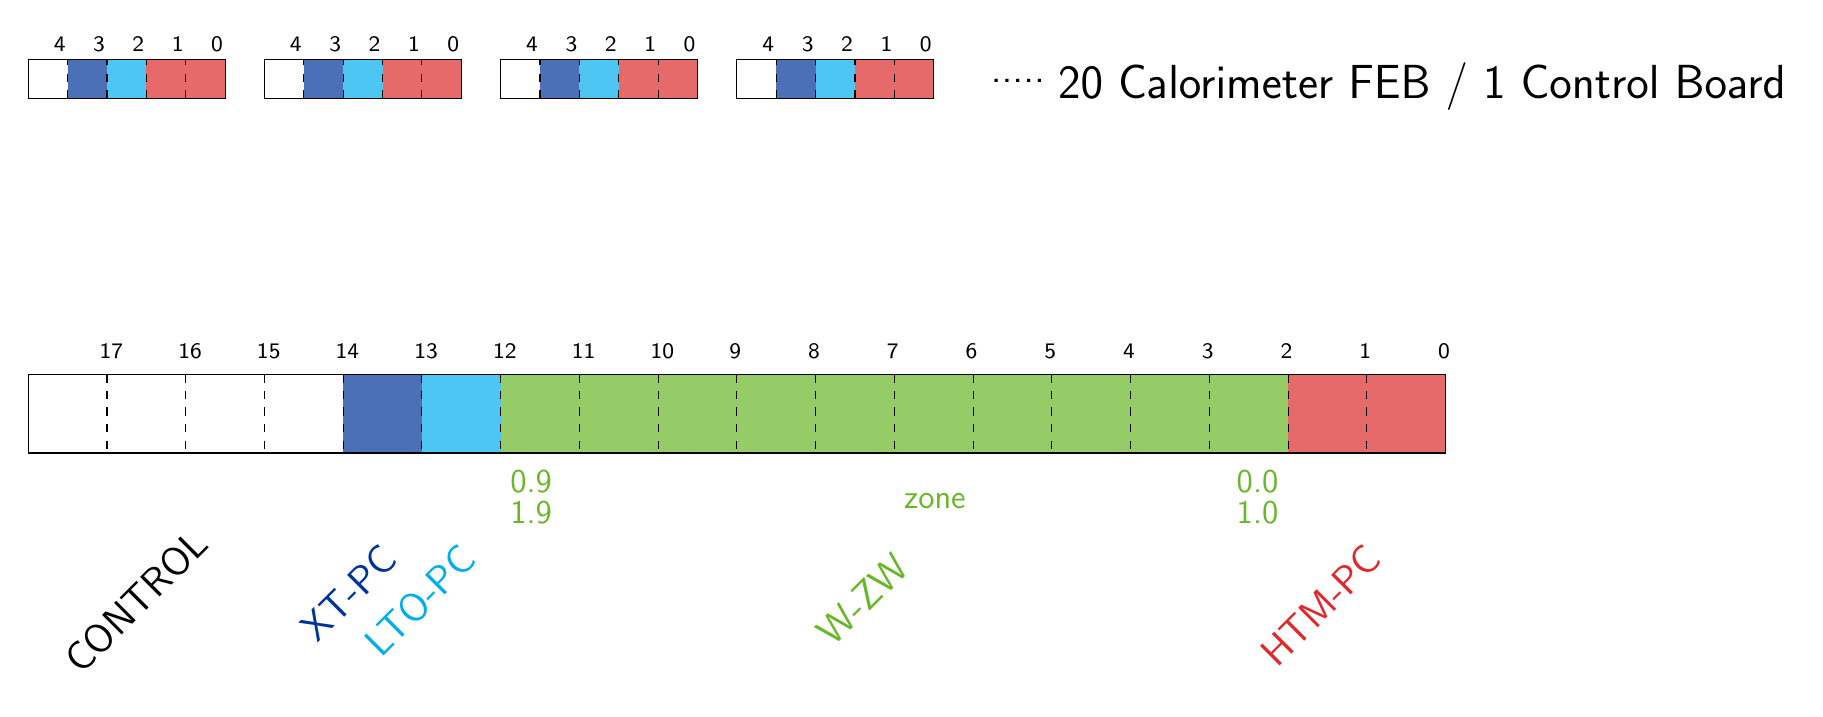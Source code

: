 \begin{tikzpicture}[y=-1cm]
  \definecolor{red}{RGB}{221,42,43}
  \definecolor{green}{RGB}{105,182,40}
  \definecolor{blue}{RGB}{0,51,153}
  \definecolor{orange}{RGB}{192,128,64}
  \definecolor{gray}{gray}{0.5}
  \sf
  \path (8.2,3.9) node[text=black,anchor=base west] {\footnotesize{}0};
  \path (7.7,3.9) node[text=black,anchor=base west] {\footnotesize{}1};
  \path (7.2,3.9) node[text=black,anchor=base west] {\footnotesize{}2};
  \path (6.7,3.9) node[text=black,anchor=base west] {\footnotesize{}3};
  \path (6.2,3.9) node[text=black,anchor=base west] {\footnotesize{}4};
  \path (11.2,3.9) node[text=black,anchor=base west] {\footnotesize{}0};
  \path (10.7,3.9) node[text=black,anchor=base west] {\footnotesize{}1};
  \path (10.2,3.9) node[text=black,anchor=base west] {\footnotesize{}2};
  \path (9.7,3.9) node[text=black,anchor=base west] {\footnotesize{}3};
  \path (9.2,3.9) node[text=black,anchor=base west] {\footnotesize{}4};
  \path (14.2,3.9) node[text=black,anchor=base west] {\footnotesize{}0};
  \path (13.7,3.9) node[text=black,anchor=base west] {\footnotesize{}1};
  \path (13.2,3.9) node[text=black,anchor=base west] {\footnotesize{}2};
  \path (12.7,3.9) node[text=black,anchor=base west] {\footnotesize{}3};
  \path (12.2,3.9) node[text=black,anchor=base west] {\footnotesize{}4};
  \path (17.2,3.9) node[text=black,anchor=base west] {\footnotesize{}0};
  \path (16.7,3.9) node[text=black,anchor=base west] {\footnotesize{}1};
  \path (16.2,3.9) node[text=black,anchor=base west] {\footnotesize{}2};
  \path (15.7,3.9) node[text=black,anchor=base west] {\footnotesize{}3};
  \path (15.2,3.9) node[text=black,anchor=base west] {\footnotesize{}4};
  \path (18.1,4.3) node[text=black,anchor=base west] {\Large{}.....};

  \begin{scope}[xshift=8pt]
    \path (19.5,7.8) node[text=black,anchor=base west] {\footnotesize{}4};
    \path (20.5,7.8) node[text=black,anchor=base west] {\footnotesize{}3};
    \path (21.5,7.8) node[text=black,anchor=base west] {\footnotesize{}2};
    \path (22.5,7.8) node[text=black,anchor=base west] {\footnotesize{}1};
    \path (23.5,7.8) node[text=black,anchor=base west] {\footnotesize{}0};
    \path (15.5,7.8) node[text=black,anchor=base west] {\footnotesize{}8};
    \path (13.5,7.8) node[text=black,anchor=base west] {\footnotesize{}10};
    \path (12.5,7.8) node[text=black,anchor=base west] {\footnotesize{}11};
    \path (11.5,7.8) node[text=black,anchor=base west] {\footnotesize{}12};
    \path (18.5,7.8) node[text=black,anchor=base west] {\footnotesize{}5};
    \path (17.5,7.8) node[text=black,anchor=base west] {\footnotesize{}6};
    \path (16.5,7.8) node[text=black,anchor=base west] {\footnotesize{}7};
    \path (9.5,7.8) node[text=black,anchor=base west] {\footnotesize{}14};
    \path (8.5,7.8) node[text=black,anchor=base west] {\footnotesize{}15};
    \path (7.5,7.8) node[text=black,anchor=base west] {\footnotesize{}16};
    \path (6.5,7.8) node[text=black,anchor=base west] {\footnotesize{}17};
    \path (10.5,7.8) node[text=black,anchor=base west] {\footnotesize{}13};
    \path (14.5,7.8) node[text=black,anchor=base west] {\footnotesize{}9};
  \end{scope}

  \path (23.7,4.5) node[text=black,anchor=base] {\fontsize{16.0}{19.2}\selectfont{}20 Calorimeter FEB / 1 Control Board};

  \path[fill=red!70] (7.5,4) rectangle (8.5,4.5);
  \path[fill=red!70] (10.5,4) rectangle (11.5,4.5);
  \path[fill=red!70] (13.5,4) rectangle (14.5,4.5);
  \path[fill=red!70] (16.5,4) rectangle (17.5,4.5);
  \path[fill=red!70] (22,8) rectangle (24,9);
  \path[fill=cyan!70] (7,4) rectangle (7.5,4.5);
  \path[fill=cyan!70] (10,4) rectangle (10.5,4.5);
  \path[fill=cyan!70] (13,4) rectangle (13.5,4.5);
  \path[fill=cyan!70] (16,4) rectangle (16.5,4.5);
  \path[fill=cyan!70] (11,8) rectangle (12,9);
  \path[fill=blue!70] (12.5,4) rectangle (13,4.5);
  \path[fill=blue!70] (6.5,4) rectangle (7,4.5);
  \path[fill=blue!70] (9.5,4) rectangle (10,4.5);
  \path[fill=blue!70] (15.5,4) rectangle (16,4.5);
  \path[fill=blue!70] (10,8) rectangle (11,9);
  \path[fill=green!70] (12,8) rectangle (22,9);

  \draw[dashed,black] (7.5,4.5) -- (7.5,4);
  \draw[dashed,black] (8,4.5) -- (8,4);
  \draw[dashed,black] (7,4.5) -- (7,4);
  \draw[dashed,black] (6.5,4.5) -- (6.5,4);
  \draw[black] (6,4) rectangle (8.5,4.5);
  \draw[dashed,black] (10.5,4.5) -- (10.5,4);
  \draw[dashed,black] (11,4.5) -- (11,4);
  \draw[dashed,black] (10,4.5) -- (10,4);
  \draw[dashed,black] (9.5,4.5) -- (9.5,4);
  \draw[black] (9,4) rectangle (11.5,4.5);
  \draw[dashed,black] (13.5,4.5) -- (13.5,4);
  \draw[dashed,black] (14,4.5) -- (14,4);
  \draw[dashed,black] (13,4.5) -- (13,4);
  \draw[dashed,black] (12.5,4.5) -- (12.5,4);
  \draw[black] (12,4) rectangle (14.5,4.5);
  \draw[dashed,black] (16.5,4.5) -- (16.5,4);
  \draw[dashed,black] (17,4.5) -- (17,4);
  \draw[dashed,black] (16,4.5) -- (16,4);
  \draw[dashed,black] (15.5,4.5) -- (15.5,4);
  \draw[black] (15,4) rectangle (17.5,4.5);
  \draw[dashed,black] (7,8) -- (7,9);
  \draw[dashed,black] (8,8) -- (8,9);
  \draw[dashed,black] (9,8) -- (9,9);
  \draw[dashed,black] (10,8) -- (10,9);
  \draw[dashed,black] (11,8) -- (11,9);
  \draw[dashed,black] (12,8) -- (12,9);
  \draw[dashed,black] (13,8) -- (13,9);
  \draw[dashed,black] (14,8) -- (14,9);
  \draw[dashed,black] (15,8) -- (15,9);
  \draw[dashed,black] (16,8) -- (16,9);
  \draw[dashed,black] (17,8) -- (17,9);
  \draw[dashed,black] (18,8) -- (18,9);
  \draw[dashed,black] (19,8) -- (19,9);
  \draw[dashed,black] (20,8) -- (20,9);
  \draw[dashed,black] (22,8) -- (22,9);
  \draw[dashed,black] (21,8) -- (21,9);
  \draw[dashed,black] (23,8) -- (23,9);
  \draw[black] (6,8) rectangle (24,9);


  \path (8.4,10.1) node[text=black,anchor=base east,rotate=45.0] {\Large{}CONTROL};
  \path (10.8,10.3) node[text=blue,anchor=base east,rotate=45.0] {\Large{}XT-PC};
  \path (11.8,10.3) node[text=cyan,anchor=base east,rotate=45.0] {\Large{}LTO-PC};
  \path (23.3,10.3) node[text=red,anchor=base east,rotate=45.0] {\Large{}HTM-PC};
  \path (17.3,10.4) node[text=green,anchor=base east,rotate=45.0] {\Large{}W-ZW};
  \path (12,9.5)    node[text=green,anchor=base west] {\large{}0.9};
  \path (12,9.9)    node[text=green,anchor=base west] {\large{}1.9};
  \path (17,9.7)    node[text=green,anchor=base west] {\large{}zone};
  \path (22,9.5)    node[text=green,anchor=base east] {\large{}0.0};
  \path (22,9.9)    node[text=green,anchor=base east] {\large{}1.0};



\end{tikzpicture}%

%% Configure (x)emacs for this file ...
%% Local Variables:
%% mode: latex
%% End:
